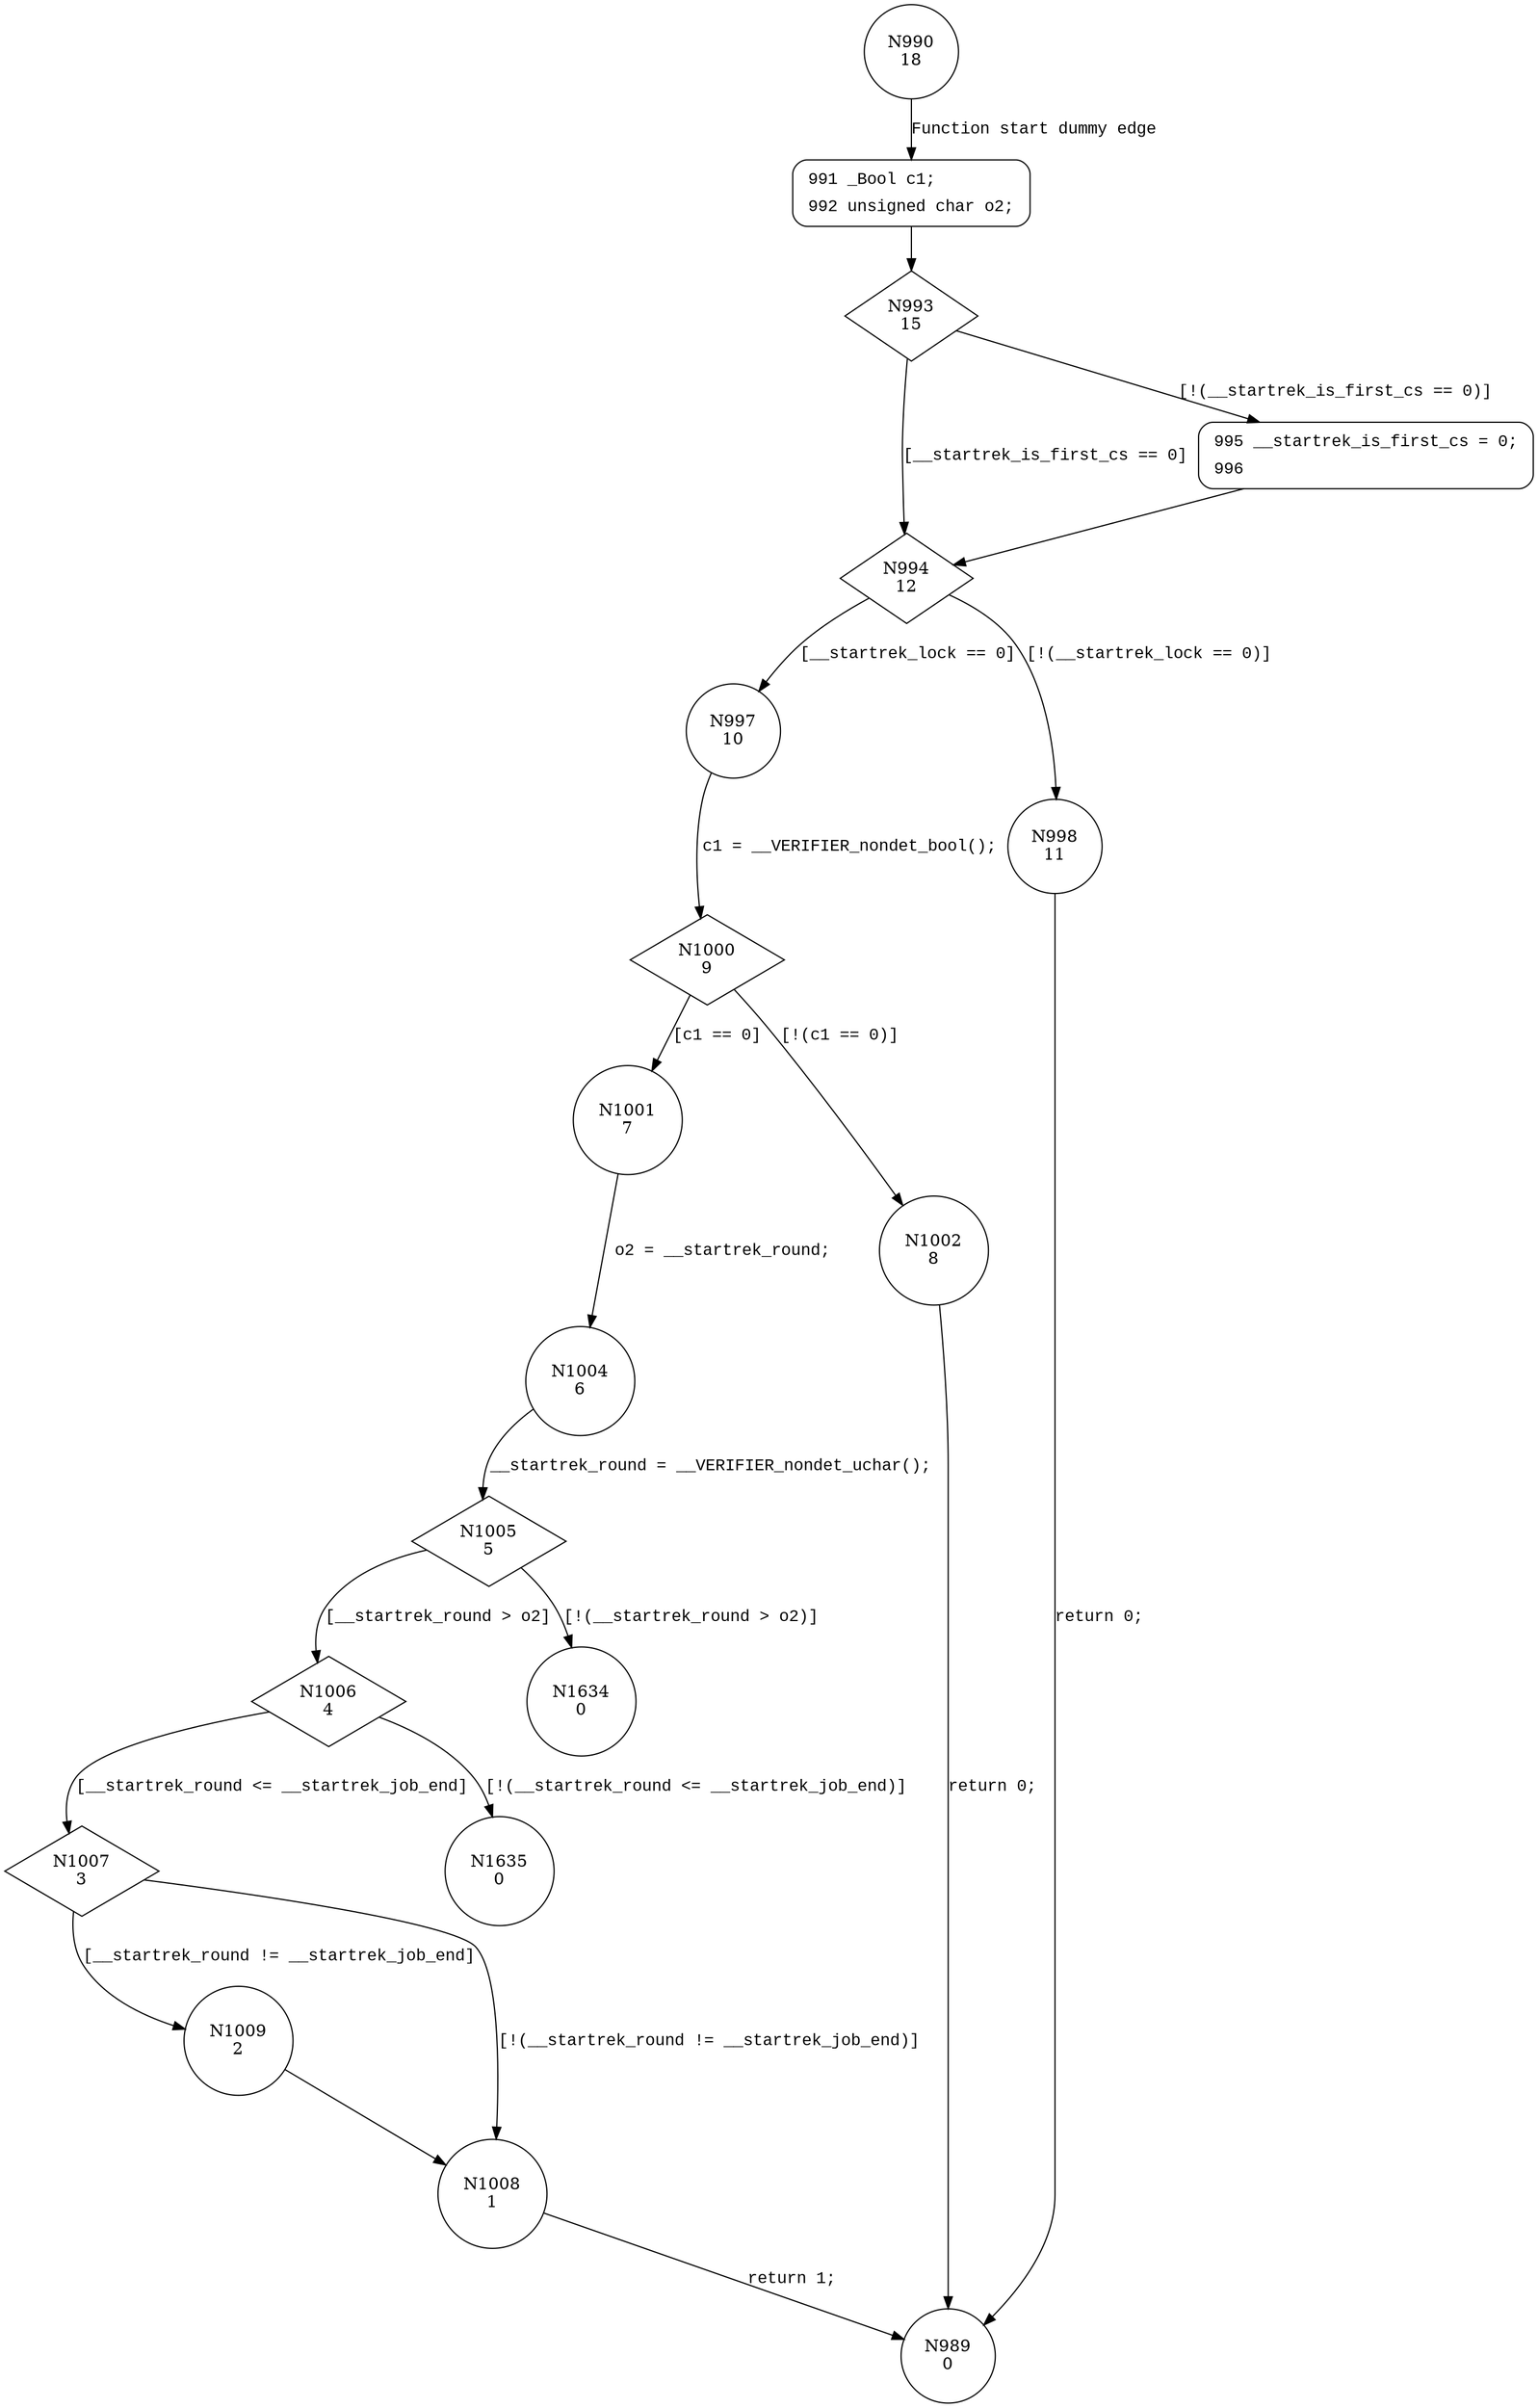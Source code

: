 digraph __startrek_cs_t1 {
990 [shape="circle" label="N990\n18"]
991 [shape="circle" label="N991\n17"]
993 [shape="diamond" label="N993\n15"]
994 [shape="diamond" label="N994\n12"]
995 [shape="circle" label="N995\n14"]
997 [shape="circle" label="N997\n10"]
998 [shape="circle" label="N998\n11"]
1000 [shape="diamond" label="N1000\n9"]
1001 [shape="circle" label="N1001\n7"]
1002 [shape="circle" label="N1002\n8"]
1004 [shape="circle" label="N1004\n6"]
1005 [shape="diamond" label="N1005\n5"]
1006 [shape="diamond" label="N1006\n4"]
1634 [shape="circle" label="N1634\n0"]
1007 [shape="diamond" label="N1007\n3"]
1635 [shape="circle" label="N1635\n0"]
1009 [shape="circle" label="N1009\n2"]
1008 [shape="circle" label="N1008\n1"]
989 [shape="circle" label="N989\n0"]
991 [style="filled,bold" penwidth="1" fillcolor="white" fontname="Courier New" shape="Mrecord" label=<<table border="0" cellborder="0" cellpadding="3" bgcolor="white"><tr><td align="right">991</td><td align="left">_Bool c1;</td></tr><tr><td align="right">992</td><td align="left">unsigned char o2;</td></tr></table>>]
991 -> 993[label=""]
995 [style="filled,bold" penwidth="1" fillcolor="white" fontname="Courier New" shape="Mrecord" label=<<table border="0" cellborder="0" cellpadding="3" bgcolor="white"><tr><td align="right">995</td><td align="left">__startrek_is_first_cs = 0;</td></tr><tr><td align="right">996</td><td align="left"></td></tr></table>>]
995 -> 994[label=""]
990 -> 991 [label="Function start dummy edge" fontname="Courier New"]
993 -> 994 [label="[__startrek_is_first_cs == 0]" fontname="Courier New"]
993 -> 995 [label="[!(__startrek_is_first_cs == 0)]" fontname="Courier New"]
994 -> 997 [label="[__startrek_lock == 0]" fontname="Courier New"]
994 -> 998 [label="[!(__startrek_lock == 0)]" fontname="Courier New"]
997 -> 1000 [label="c1 = __VERIFIER_nondet_bool();" fontname="Courier New"]
1000 -> 1001 [label="[c1 == 0]" fontname="Courier New"]
1000 -> 1002 [label="[!(c1 == 0)]" fontname="Courier New"]
1001 -> 1004 [label="o2 = __startrek_round;" fontname="Courier New"]
1005 -> 1006 [label="[__startrek_round > o2]" fontname="Courier New"]
1005 -> 1634 [label="[!(__startrek_round > o2)]" fontname="Courier New"]
1006 -> 1007 [label="[__startrek_round <= __startrek_job_end]" fontname="Courier New"]
1006 -> 1635 [label="[!(__startrek_round <= __startrek_job_end)]" fontname="Courier New"]
1007 -> 1009 [label="[__startrek_round != __startrek_job_end]" fontname="Courier New"]
1007 -> 1008 [label="[!(__startrek_round != __startrek_job_end)]" fontname="Courier New"]
1008 -> 989 [label="return 1;" fontname="Courier New"]
998 -> 989 [label="return 0;" fontname="Courier New"]
1002 -> 989 [label="return 0;" fontname="Courier New"]
1004 -> 1005 [label="__startrek_round = __VERIFIER_nondet_uchar();" fontname="Courier New"]
1009 -> 1008 [label="" fontname="Courier New"]
}